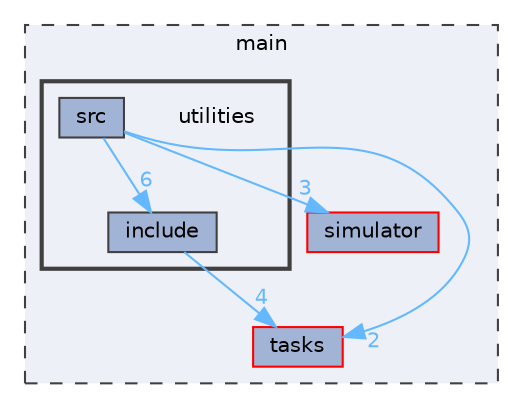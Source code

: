 digraph "utilities"
{
 // INTERACTIVE_SVG=YES
 // LATEX_PDF_SIZE
  bgcolor="transparent";
  edge [fontname=Helvetica,fontsize=10,labelfontname=Helvetica,labelfontsize=10];
  node [fontname=Helvetica,fontsize=10,shape=box,height=0.2,width=0.4];
  compound=true
  subgraph clusterdir_5c982d53a68cdbcd421152b4020263a9 {
    graph [ bgcolor="#edf0f7", pencolor="grey25", label="main", fontname=Helvetica,fontsize=10 style="filled,dashed", URL="dir_5c982d53a68cdbcd421152b4020263a9.html",tooltip=""]
  dir_420f87287d5a5fc6f35b7971ed84ed3f [label="simulator", fillcolor="#a2b4d6", color="red", style="filled", URL="dir_420f87287d5a5fc6f35b7971ed84ed3f.html",tooltip=""];
  dir_76dd8867a16d204aa2db31affc56d971 [label="tasks", fillcolor="#a2b4d6", color="red", style="filled", URL="dir_76dd8867a16d204aa2db31affc56d971.html",tooltip=""];
  subgraph clusterdir_f18bcf57bbcb015d680a06f545708a64 {
    graph [ bgcolor="#edf0f7", pencolor="grey25", label="", fontname=Helvetica,fontsize=10 style="filled,bold", URL="dir_f18bcf57bbcb015d680a06f545708a64.html",tooltip=""]
    dir_f18bcf57bbcb015d680a06f545708a64 [shape=plaintext, label="utilities"];
  dir_88a5a0b8e1919e01f30c61886db07664 [label="include", fillcolor="#a2b4d6", color="grey25", style="filled", URL="dir_88a5a0b8e1919e01f30c61886db07664.html",tooltip=""];
  dir_dfabfc0245b81fb73a666abaede92658 [label="src", fillcolor="#a2b4d6", color="grey25", style="filled", URL="dir_dfabfc0245b81fb73a666abaede92658.html",tooltip=""];
  }
  }
  dir_88a5a0b8e1919e01f30c61886db07664->dir_76dd8867a16d204aa2db31affc56d971 [headlabel="4", labeldistance=1.5 headhref="dir_000011_000029.html" href="dir_000011_000029.html" color="steelblue1" fontcolor="steelblue1"];
  dir_dfabfc0245b81fb73a666abaede92658->dir_420f87287d5a5fc6f35b7971ed84ed3f [headlabel="3", labeldistance=1.5 headhref="dir_000024_000021.html" href="dir_000024_000021.html" color="steelblue1" fontcolor="steelblue1"];
  dir_dfabfc0245b81fb73a666abaede92658->dir_76dd8867a16d204aa2db31affc56d971 [headlabel="2", labeldistance=1.5 headhref="dir_000024_000029.html" href="dir_000024_000029.html" color="steelblue1" fontcolor="steelblue1"];
  dir_dfabfc0245b81fb73a666abaede92658->dir_88a5a0b8e1919e01f30c61886db07664 [headlabel="6", labeldistance=1.5 headhref="dir_000024_000011.html" href="dir_000024_000011.html" color="steelblue1" fontcolor="steelblue1"];
}
